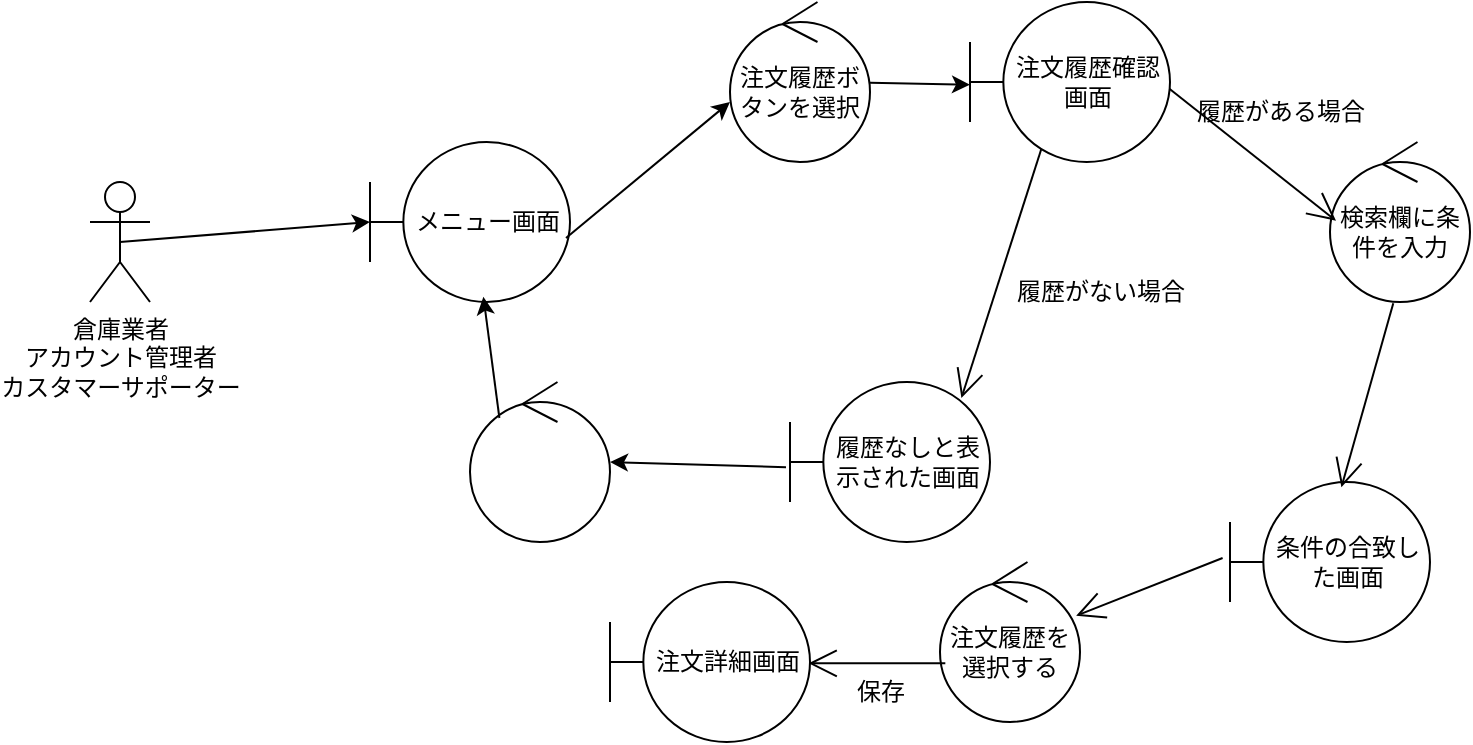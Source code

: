 <mxfile>
    <diagram name="ページ1" id="UWY-Ux4K15ZqQhnwbqFO">
        <mxGraphModel dx="477" dy="419" grid="1" gridSize="10" guides="1" tooltips="1" connect="1" arrows="1" fold="1" page="1" pageScale="1" pageWidth="1169" pageHeight="827" math="0" shadow="0">
            <root>
                <mxCell id="0"/>
                <mxCell id="1" parent="0"/>
                <mxCell id="shYAM1ni_3eM_hc4Qe-U-1" value="倉庫業者&lt;div&gt;アカウント管理者&lt;/div&gt;&lt;div&gt;カスタマーサポーター&lt;/div&gt;" style="shape=umlActor;verticalLabelPosition=bottom;verticalAlign=top;html=1;" parent="1" vertex="1">
                    <mxGeometry x="90" y="130" width="30" height="60" as="geometry"/>
                </mxCell>
                <mxCell id="shYAM1ni_3eM_hc4Qe-U-6" value="メニュー画面" style="shape=umlBoundary;whiteSpace=wrap;html=1;" parent="1" vertex="1">
                    <mxGeometry x="230" y="110" width="100" height="80" as="geometry"/>
                </mxCell>
                <mxCell id="shYAM1ni_3eM_hc4Qe-U-8" value="注文履歴確認画面" style="shape=umlBoundary;whiteSpace=wrap;html=1;" parent="1" vertex="1">
                    <mxGeometry x="530" y="40" width="100" height="80" as="geometry"/>
                </mxCell>
                <mxCell id="shYAM1ni_3eM_hc4Qe-U-11" value="履歴なしと表示された画面" style="shape=umlBoundary;whiteSpace=wrap;html=1;" parent="1" vertex="1">
                    <mxGeometry x="440" y="230" width="100" height="80" as="geometry"/>
                </mxCell>
                <mxCell id="shYAM1ni_3eM_hc4Qe-U-12" value="" style="endArrow=open;endFill=1;endSize=12;html=1;rounded=0;exitX=0.357;exitY=0.917;exitDx=0;exitDy=0;exitPerimeter=0;entryX=0.857;entryY=0.1;entryDx=0;entryDy=0;entryPerimeter=0;" parent="1" source="shYAM1ni_3eM_hc4Qe-U-8" target="shYAM1ni_3eM_hc4Qe-U-11" edge="1">
                    <mxGeometry width="160" relative="1" as="geometry">
                        <mxPoint x="450" y="220" as="sourcePoint"/>
                        <mxPoint x="610" y="220" as="targetPoint"/>
                    </mxGeometry>
                </mxCell>
                <mxCell id="shYAM1ni_3eM_hc4Qe-U-13" value="履歴がない場合" style="text;html=1;align=center;verticalAlign=middle;resizable=0;points=[];autosize=1;strokeColor=none;fillColor=none;" parent="1" vertex="1">
                    <mxGeometry x="540" y="170" width="110" height="30" as="geometry"/>
                </mxCell>
                <mxCell id="shYAM1ni_3eM_hc4Qe-U-15" value="検索欄に条件を入力" style="ellipse;shape=umlControl;whiteSpace=wrap;html=1;" parent="1" vertex="1">
                    <mxGeometry x="710" y="110" width="70" height="80" as="geometry"/>
                </mxCell>
                <mxCell id="shYAM1ni_3eM_hc4Qe-U-16" value="" style="endArrow=open;endFill=1;endSize=12;html=1;rounded=0;exitX=0.997;exitY=0.542;exitDx=0;exitDy=0;exitPerimeter=0;entryX=0.043;entryY=0.492;entryDx=0;entryDy=0;entryPerimeter=0;" parent="1" source="shYAM1ni_3eM_hc4Qe-U-8" target="shYAM1ni_3eM_hc4Qe-U-15" edge="1">
                    <mxGeometry width="160" relative="1" as="geometry">
                        <mxPoint x="470" y="200" as="sourcePoint"/>
                        <mxPoint x="630" y="200" as="targetPoint"/>
                    </mxGeometry>
                </mxCell>
                <mxCell id="shYAM1ni_3eM_hc4Qe-U-17" value="条件の合致した画面" style="shape=umlBoundary;whiteSpace=wrap;html=1;" parent="1" vertex="1">
                    <mxGeometry x="660" y="280" width="100" height="80" as="geometry"/>
                </mxCell>
                <mxCell id="shYAM1ni_3eM_hc4Qe-U-18" value="" style="endArrow=open;endFill=1;endSize=12;html=1;rounded=0;exitX=0.452;exitY=1.008;exitDx=0;exitDy=0;exitPerimeter=0;entryX=0.557;entryY=0.033;entryDx=0;entryDy=0;entryPerimeter=0;" parent="1" source="shYAM1ni_3eM_hc4Qe-U-15" target="shYAM1ni_3eM_hc4Qe-U-17" edge="1">
                    <mxGeometry width="160" relative="1" as="geometry">
                        <mxPoint x="470" y="200" as="sourcePoint"/>
                        <mxPoint x="630" y="200" as="targetPoint"/>
                    </mxGeometry>
                </mxCell>
                <mxCell id="shYAM1ni_3eM_hc4Qe-U-19" value="" style="endArrow=open;endFill=1;endSize=12;html=1;rounded=0;exitX=-0.037;exitY=0.475;exitDx=0;exitDy=0;exitPerimeter=0;" parent="1" source="shYAM1ni_3eM_hc4Qe-U-17" target="shYAM1ni_3eM_hc4Qe-U-20" edge="1">
                    <mxGeometry width="160" relative="1" as="geometry">
                        <mxPoint x="460" y="360" as="sourcePoint"/>
                        <mxPoint x="550" y="330" as="targetPoint"/>
                    </mxGeometry>
                </mxCell>
                <mxCell id="shYAM1ni_3eM_hc4Qe-U-20" value="注文履歴を選択する" style="ellipse;shape=umlControl;whiteSpace=wrap;html=1;" parent="1" vertex="1">
                    <mxGeometry x="515" y="320" width="70" height="80" as="geometry"/>
                </mxCell>
                <mxCell id="shYAM1ni_3eM_hc4Qe-U-21" value="" style="endArrow=open;endFill=1;endSize=12;html=1;rounded=0;exitX=0.038;exitY=0.633;exitDx=0;exitDy=0;exitPerimeter=0;entryX=0.993;entryY=0.508;entryDx=0;entryDy=0;entryPerimeter=0;" parent="1" source="shYAM1ni_3eM_hc4Qe-U-20" target="shYAM1ni_3eM_hc4Qe-U-22" edge="1">
                    <mxGeometry width="160" relative="1" as="geometry">
                        <mxPoint x="480" y="200" as="sourcePoint"/>
                        <mxPoint x="440" y="350" as="targetPoint"/>
                    </mxGeometry>
                </mxCell>
                <mxCell id="shYAM1ni_3eM_hc4Qe-U-22" value="注文詳細画面" style="shape=umlBoundary;whiteSpace=wrap;html=1;" parent="1" vertex="1">
                    <mxGeometry x="350" y="330" width="100" height="80" as="geometry"/>
                </mxCell>
                <mxCell id="2" value="注文履歴ボタンを選択" style="ellipse;shape=umlControl;whiteSpace=wrap;html=1;" parent="1" vertex="1">
                    <mxGeometry x="410" y="40" width="70" height="80" as="geometry"/>
                </mxCell>
                <mxCell id="3" style="edgeStyle=none;html=1;entryX=0;entryY=0.517;entryDx=0;entryDy=0;entryPerimeter=0;" parent="1" source="2" target="shYAM1ni_3eM_hc4Qe-U-8" edge="1">
                    <mxGeometry relative="1" as="geometry"/>
                </mxCell>
                <mxCell id="4" value="" style="endArrow=classic;html=1;exitX=0.5;exitY=0.5;exitDx=0;exitDy=0;exitPerimeter=0;entryX=0;entryY=0.5;entryDx=0;entryDy=0;entryPerimeter=0;" edge="1" parent="1" source="shYAM1ni_3eM_hc4Qe-U-1" target="shYAM1ni_3eM_hc4Qe-U-6">
                    <mxGeometry width="50" height="50" relative="1" as="geometry">
                        <mxPoint x="250" y="260" as="sourcePoint"/>
                        <mxPoint x="300" y="210" as="targetPoint"/>
                    </mxGeometry>
                </mxCell>
                <mxCell id="5" value="" style="endArrow=classic;html=1;exitX=0.98;exitY=0.6;exitDx=0;exitDy=0;exitPerimeter=0;entryX=0;entryY=0.625;entryDx=0;entryDy=0;entryPerimeter=0;" edge="1" parent="1" source="shYAM1ni_3eM_hc4Qe-U-6" target="2">
                    <mxGeometry width="50" height="50" relative="1" as="geometry">
                        <mxPoint x="390" y="240" as="sourcePoint"/>
                        <mxPoint x="440" y="190" as="targetPoint"/>
                    </mxGeometry>
                </mxCell>
                <mxCell id="6" value="履歴がある場合" style="text;html=1;align=center;verticalAlign=middle;resizable=0;points=[];autosize=1;strokeColor=none;fillColor=none;" vertex="1" parent="1">
                    <mxGeometry x="630" y="80" width="110" height="30" as="geometry"/>
                </mxCell>
                <mxCell id="7" value="保存" style="text;html=1;align=center;verticalAlign=middle;resizable=0;points=[];autosize=1;strokeColor=none;fillColor=none;" vertex="1" parent="1">
                    <mxGeometry x="460" y="370" width="50" height="30" as="geometry"/>
                </mxCell>
                <mxCell id="8" value="" style="ellipse;shape=umlControl;whiteSpace=wrap;html=1;" vertex="1" parent="1">
                    <mxGeometry x="280" y="230" width="70" height="80" as="geometry"/>
                </mxCell>
                <mxCell id="9" value="" style="endArrow=classic;html=1;entryX=1;entryY=0.5;entryDx=0;entryDy=0;entryPerimeter=0;exitX=-0.02;exitY=0.533;exitDx=0;exitDy=0;exitPerimeter=0;" edge="1" parent="1" source="shYAM1ni_3eM_hc4Qe-U-11" target="8">
                    <mxGeometry width="50" height="50" relative="1" as="geometry">
                        <mxPoint x="450" y="330" as="sourcePoint"/>
                        <mxPoint x="500" y="280" as="targetPoint"/>
                    </mxGeometry>
                </mxCell>
                <mxCell id="10" value="" style="endArrow=classic;html=1;entryX=0.567;entryY=0.967;entryDx=0;entryDy=0;entryPerimeter=0;exitX=0.21;exitY=0.225;exitDx=0;exitDy=0;exitPerimeter=0;" edge="1" parent="1" source="8" target="shYAM1ni_3eM_hc4Qe-U-6">
                    <mxGeometry width="50" height="50" relative="1" as="geometry">
                        <mxPoint x="450" y="330" as="sourcePoint"/>
                        <mxPoint x="500" y="280" as="targetPoint"/>
                    </mxGeometry>
                </mxCell>
            </root>
        </mxGraphModel>
    </diagram>
</mxfile>
